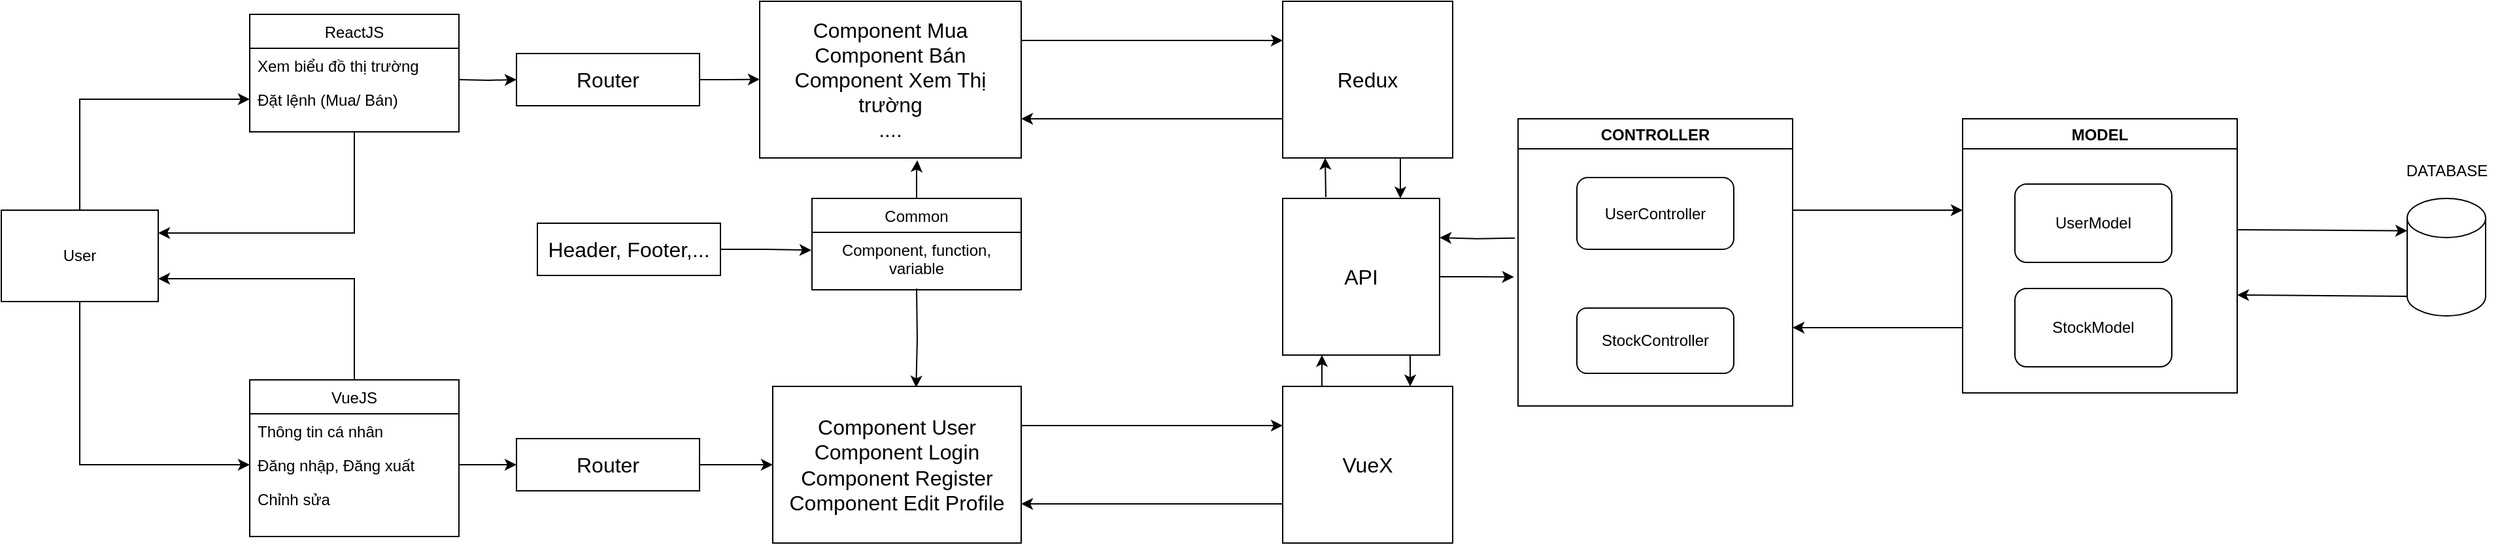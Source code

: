 <mxfile version="15.8.7" type="github">
  <diagram id="C5RBs43oDa-KdzZeNtuy" name="Page-1">
    <mxGraphModel dx="1736" dy="948" grid="1" gridSize="10" guides="1" tooltips="1" connect="1" arrows="1" fold="1" page="1" pageScale="1" pageWidth="827" pageHeight="1169" math="0" shadow="0">
      <root>
        <mxCell id="WIyWlLk6GJQsqaUBKTNV-0" />
        <mxCell id="WIyWlLk6GJQsqaUBKTNV-1" parent="WIyWlLk6GJQsqaUBKTNV-0" />
        <mxCell id="L9G7UZA-Zq7kuef2tqRc-51" style="edgeStyle=orthogonalEdgeStyle;rounded=0;orthogonalLoop=1;jettySize=auto;html=1;entryX=1;entryY=0.25;entryDx=0;entryDy=0;fontSize=16;exitX=0.5;exitY=1;exitDx=0;exitDy=0;" parent="WIyWlLk6GJQsqaUBKTNV-1" source="zkfFHV4jXpPFQw0GAbJ--6" target="L9G7UZA-Zq7kuef2tqRc-0" edge="1">
          <mxGeometry relative="1" as="geometry" />
        </mxCell>
        <mxCell id="zkfFHV4jXpPFQw0GAbJ--6" value="ReactJS" style="swimlane;fontStyle=0;align=center;verticalAlign=top;childLayout=stackLayout;horizontal=1;startSize=26;horizontalStack=0;resizeParent=1;resizeLast=0;collapsible=1;marginBottom=0;rounded=0;shadow=0;strokeWidth=1;" parent="WIyWlLk6GJQsqaUBKTNV-1" vertex="1">
          <mxGeometry x="210" y="60" width="160" height="90" as="geometry">
            <mxRectangle x="130" y="380" width="160" height="26" as="alternateBounds" />
          </mxGeometry>
        </mxCell>
        <mxCell id="zkfFHV4jXpPFQw0GAbJ--7" value="Xem biểu đồ thị trường" style="text;align=left;verticalAlign=top;spacingLeft=4;spacingRight=4;overflow=hidden;rotatable=0;points=[[0,0.5],[1,0.5]];portConstraint=eastwest;" parent="zkfFHV4jXpPFQw0GAbJ--6" vertex="1">
          <mxGeometry y="26" width="160" height="26" as="geometry" />
        </mxCell>
        <mxCell id="zkfFHV4jXpPFQw0GAbJ--8" value="Đặt lệnh (Mua/ Bán)" style="text;align=left;verticalAlign=top;spacingLeft=4;spacingRight=4;overflow=hidden;rotatable=0;points=[[0,0.5],[1,0.5]];portConstraint=eastwest;rounded=0;shadow=0;html=0;" parent="zkfFHV4jXpPFQw0GAbJ--6" vertex="1">
          <mxGeometry y="52" width="160" height="26" as="geometry" />
        </mxCell>
        <mxCell id="L9G7UZA-Zq7kuef2tqRc-11" value="" style="edgeStyle=orthogonalEdgeStyle;rounded=0;orthogonalLoop=1;jettySize=auto;html=1;fontSize=16;entryX=0.577;entryY=0.007;entryDx=0;entryDy=0;entryPerimeter=0;" parent="WIyWlLk6GJQsqaUBKTNV-1" target="L9G7UZA-Zq7kuef2tqRc-36" edge="1">
          <mxGeometry relative="1" as="geometry">
            <mxPoint x="720" y="270" as="sourcePoint" />
          </mxGeometry>
        </mxCell>
        <mxCell id="L9G7UZA-Zq7kuef2tqRc-47" style="edgeStyle=orthogonalEdgeStyle;rounded=0;orthogonalLoop=1;jettySize=auto;html=1;entryX=0.603;entryY=1.015;entryDx=0;entryDy=0;entryPerimeter=0;fontSize=16;" parent="WIyWlLk6GJQsqaUBKTNV-1" source="zkfFHV4jXpPFQw0GAbJ--13" target="L9G7UZA-Zq7kuef2tqRc-24" edge="1">
          <mxGeometry relative="1" as="geometry" />
        </mxCell>
        <mxCell id="zkfFHV4jXpPFQw0GAbJ--13" value="Common&#xa;" style="swimlane;fontStyle=0;align=center;verticalAlign=top;childLayout=stackLayout;horizontal=1;startSize=26;horizontalStack=0;resizeParent=1;resizeLast=0;collapsible=1;marginBottom=0;rounded=0;shadow=0;strokeWidth=1;" parent="WIyWlLk6GJQsqaUBKTNV-1" vertex="1">
          <mxGeometry x="640" y="201" width="160" height="70" as="geometry">
            <mxRectangle x="340" y="380" width="170" height="26" as="alternateBounds" />
          </mxGeometry>
        </mxCell>
        <mxCell id="zkfFHV4jXpPFQw0GAbJ--14" value="Component, function,&#xa;variable&#xa;" style="text;align=center;verticalAlign=top;spacingLeft=4;spacingRight=4;overflow=hidden;rotatable=0;points=[[0,0.5],[1,0.5]];portConstraint=eastwest;" parent="zkfFHV4jXpPFQw0GAbJ--13" vertex="1">
          <mxGeometry y="26" width="160" height="44" as="geometry" />
        </mxCell>
        <mxCell id="L9G7UZA-Zq7kuef2tqRc-48" style="edgeStyle=orthogonalEdgeStyle;rounded=0;orthogonalLoop=1;jettySize=auto;html=1;entryX=0;entryY=0.5;entryDx=0;entryDy=0;fontSize=16;" parent="WIyWlLk6GJQsqaUBKTNV-1" source="L9G7UZA-Zq7kuef2tqRc-0" target="L9G7UZA-Zq7kuef2tqRc-10" edge="1">
          <mxGeometry relative="1" as="geometry" />
        </mxCell>
        <mxCell id="L9G7UZA-Zq7kuef2tqRc-50" style="edgeStyle=orthogonalEdgeStyle;rounded=0;orthogonalLoop=1;jettySize=auto;html=1;entryX=0;entryY=0.5;entryDx=0;entryDy=0;fontSize=16;" parent="WIyWlLk6GJQsqaUBKTNV-1" source="L9G7UZA-Zq7kuef2tqRc-0" target="zkfFHV4jXpPFQw0GAbJ--8" edge="1">
          <mxGeometry relative="1" as="geometry" />
        </mxCell>
        <mxCell id="L9G7UZA-Zq7kuef2tqRc-0" value="User" style="rounded=0;whiteSpace=wrap;html=1;" parent="WIyWlLk6GJQsqaUBKTNV-1" vertex="1">
          <mxGeometry x="20" y="210" width="120" height="70" as="geometry" />
        </mxCell>
        <mxCell id="L9G7UZA-Zq7kuef2tqRc-52" style="edgeStyle=orthogonalEdgeStyle;rounded=0;orthogonalLoop=1;jettySize=auto;html=1;entryX=1;entryY=0.75;entryDx=0;entryDy=0;fontSize=16;exitX=0.5;exitY=0;exitDx=0;exitDy=0;" parent="WIyWlLk6GJQsqaUBKTNV-1" source="L9G7UZA-Zq7kuef2tqRc-8" target="L9G7UZA-Zq7kuef2tqRc-0" edge="1">
          <mxGeometry relative="1" as="geometry" />
        </mxCell>
        <mxCell id="L9G7UZA-Zq7kuef2tqRc-8" value="VueJS" style="swimlane;fontStyle=0;align=center;verticalAlign=top;childLayout=stackLayout;horizontal=1;startSize=26;horizontalStack=0;resizeParent=1;resizeLast=0;collapsible=1;marginBottom=0;rounded=0;shadow=0;strokeWidth=1;" parent="WIyWlLk6GJQsqaUBKTNV-1" vertex="1">
          <mxGeometry x="210" y="340" width="160" height="120" as="geometry">
            <mxRectangle x="130" y="380" width="160" height="26" as="alternateBounds" />
          </mxGeometry>
        </mxCell>
        <mxCell id="L9G7UZA-Zq7kuef2tqRc-9" value="Thông tin cá nhân" style="text;align=left;verticalAlign=top;spacingLeft=4;spacingRight=4;overflow=hidden;rotatable=0;points=[[0,0.5],[1,0.5]];portConstraint=eastwest;" parent="L9G7UZA-Zq7kuef2tqRc-8" vertex="1">
          <mxGeometry y="26" width="160" height="26" as="geometry" />
        </mxCell>
        <mxCell id="L9G7UZA-Zq7kuef2tqRc-10" value="Đăng nhập, Đăng xuất&#xa;" style="text;align=left;verticalAlign=top;spacingLeft=4;spacingRight=4;overflow=hidden;rotatable=0;points=[[0,0.5],[1,0.5]];portConstraint=eastwest;rounded=0;shadow=0;html=0;" parent="L9G7UZA-Zq7kuef2tqRc-8" vertex="1">
          <mxGeometry y="52" width="160" height="26" as="geometry" />
        </mxCell>
        <mxCell id="L9G7UZA-Zq7kuef2tqRc-12" value="Chỉnh sửa" style="text;align=left;verticalAlign=top;spacingLeft=4;spacingRight=4;overflow=hidden;rotatable=0;points=[[0,0.5],[1,0.5]];portConstraint=eastwest;rounded=0;shadow=0;html=0;" parent="L9G7UZA-Zq7kuef2tqRc-8" vertex="1">
          <mxGeometry y="78" width="160" height="26" as="geometry" />
        </mxCell>
        <mxCell id="L9G7UZA-Zq7kuef2tqRc-46" style="edgeStyle=orthogonalEdgeStyle;rounded=0;orthogonalLoop=1;jettySize=auto;html=1;entryX=-0.003;entryY=0.31;entryDx=0;entryDy=0;fontSize=16;entryPerimeter=0;" parent="WIyWlLk6GJQsqaUBKTNV-1" source="L9G7UZA-Zq7kuef2tqRc-15" target="zkfFHV4jXpPFQw0GAbJ--14" edge="1">
          <mxGeometry relative="1" as="geometry" />
        </mxCell>
        <mxCell id="L9G7UZA-Zq7kuef2tqRc-15" value="Header, Footer,...&lt;br&gt;" style="rounded=0;whiteSpace=wrap;html=1;fontSize=16;" parent="WIyWlLk6GJQsqaUBKTNV-1" vertex="1">
          <mxGeometry x="430" y="220" width="140" height="40" as="geometry" />
        </mxCell>
        <mxCell id="L9G7UZA-Zq7kuef2tqRc-23" style="edgeStyle=orthogonalEdgeStyle;rounded=0;orthogonalLoop=1;jettySize=auto;html=1;exitX=1;exitY=0.5;exitDx=0;exitDy=0;fontSize=16;" parent="WIyWlLk6GJQsqaUBKTNV-1" source="L9G7UZA-Zq7kuef2tqRc-18" edge="1">
          <mxGeometry relative="1" as="geometry">
            <mxPoint x="600" y="109.833" as="targetPoint" />
          </mxGeometry>
        </mxCell>
        <mxCell id="L9G7UZA-Zq7kuef2tqRc-18" value="Router" style="rounded=0;whiteSpace=wrap;html=1;fontSize=16;" parent="WIyWlLk6GJQsqaUBKTNV-1" vertex="1">
          <mxGeometry x="414" y="90" width="140" height="40" as="geometry" />
        </mxCell>
        <mxCell id="L9G7UZA-Zq7kuef2tqRc-21" style="edgeStyle=orthogonalEdgeStyle;rounded=0;orthogonalLoop=1;jettySize=auto;html=1;entryX=0;entryY=0.5;entryDx=0;entryDy=0;fontSize=16;" parent="WIyWlLk6GJQsqaUBKTNV-1" target="L9G7UZA-Zq7kuef2tqRc-18" edge="1">
          <mxGeometry relative="1" as="geometry">
            <mxPoint x="370" y="110" as="sourcePoint" />
          </mxGeometry>
        </mxCell>
        <mxCell id="L9G7UZA-Zq7kuef2tqRc-40" style="edgeStyle=orthogonalEdgeStyle;rounded=0;orthogonalLoop=1;jettySize=auto;html=1;entryX=0;entryY=0.5;entryDx=0;entryDy=0;fontSize=16;" parent="WIyWlLk6GJQsqaUBKTNV-1" source="L9G7UZA-Zq7kuef2tqRc-22" target="L9G7UZA-Zq7kuef2tqRc-36" edge="1">
          <mxGeometry relative="1" as="geometry" />
        </mxCell>
        <mxCell id="L9G7UZA-Zq7kuef2tqRc-22" value="Router" style="rounded=0;whiteSpace=wrap;html=1;fontSize=16;" parent="WIyWlLk6GJQsqaUBKTNV-1" vertex="1">
          <mxGeometry x="414" y="385" width="140" height="40" as="geometry" />
        </mxCell>
        <mxCell id="L9G7UZA-Zq7kuef2tqRc-26" value="" style="edgeStyle=orthogonalEdgeStyle;rounded=0;orthogonalLoop=1;jettySize=auto;html=1;fontSize=16;exitX=1;exitY=0.25;exitDx=0;exitDy=0;entryX=0;entryY=0.25;entryDx=0;entryDy=0;" parent="WIyWlLk6GJQsqaUBKTNV-1" source="L9G7UZA-Zq7kuef2tqRc-24" target="L9G7UZA-Zq7kuef2tqRc-25" edge="1">
          <mxGeometry relative="1" as="geometry" />
        </mxCell>
        <mxCell id="L9G7UZA-Zq7kuef2tqRc-24" value="Component Mua&lt;br&gt;Component Bán&lt;br&gt;Component Xem Thị trường&lt;br&gt;....&lt;br&gt;" style="rounded=0;whiteSpace=wrap;html=1;fontSize=16;" parent="WIyWlLk6GJQsqaUBKTNV-1" vertex="1">
          <mxGeometry x="600" y="50" width="200" height="120" as="geometry" />
        </mxCell>
        <mxCell id="L9G7UZA-Zq7kuef2tqRc-29" style="edgeStyle=orthogonalEdgeStyle;rounded=0;orthogonalLoop=1;jettySize=auto;html=1;entryX=1;entryY=0.75;entryDx=0;entryDy=0;fontSize=16;exitX=0;exitY=0.75;exitDx=0;exitDy=0;" parent="WIyWlLk6GJQsqaUBKTNV-1" source="L9G7UZA-Zq7kuef2tqRc-25" target="L9G7UZA-Zq7kuef2tqRc-24" edge="1">
          <mxGeometry relative="1" as="geometry" />
        </mxCell>
        <mxCell id="L9G7UZA-Zq7kuef2tqRc-44" style="edgeStyle=orthogonalEdgeStyle;rounded=0;orthogonalLoop=1;jettySize=auto;html=1;entryX=0.75;entryY=0;entryDx=0;entryDy=0;fontSize=16;exitX=0.75;exitY=1;exitDx=0;exitDy=0;" parent="WIyWlLk6GJQsqaUBKTNV-1" source="L9G7UZA-Zq7kuef2tqRc-25" target="L9G7UZA-Zq7kuef2tqRc-32" edge="1">
          <mxGeometry relative="1" as="geometry" />
        </mxCell>
        <mxCell id="L9G7UZA-Zq7kuef2tqRc-25" value="Redux" style="rounded=0;whiteSpace=wrap;html=1;fontSize=16;" parent="WIyWlLk6GJQsqaUBKTNV-1" vertex="1">
          <mxGeometry x="1000" y="50" width="130" height="120" as="geometry" />
        </mxCell>
        <mxCell id="L9G7UZA-Zq7kuef2tqRc-43" style="edgeStyle=orthogonalEdgeStyle;rounded=0;orthogonalLoop=1;jettySize=auto;html=1;entryX=0.75;entryY=0;entryDx=0;entryDy=0;fontSize=16;exitX=0.75;exitY=1;exitDx=0;exitDy=0;" parent="WIyWlLk6GJQsqaUBKTNV-1" source="L9G7UZA-Zq7kuef2tqRc-32" target="L9G7UZA-Zq7kuef2tqRc-38" edge="1">
          <mxGeometry relative="1" as="geometry" />
        </mxCell>
        <mxCell id="L9G7UZA-Zq7kuef2tqRc-45" style="edgeStyle=orthogonalEdgeStyle;rounded=0;orthogonalLoop=1;jettySize=auto;html=1;entryX=0.25;entryY=1;entryDx=0;entryDy=0;fontSize=16;" parent="WIyWlLk6GJQsqaUBKTNV-1" target="L9G7UZA-Zq7kuef2tqRc-25" edge="1">
          <mxGeometry relative="1" as="geometry">
            <mxPoint x="1033" y="200" as="sourcePoint" />
          </mxGeometry>
        </mxCell>
        <mxCell id="L9G7UZA-Zq7kuef2tqRc-57" style="edgeStyle=orthogonalEdgeStyle;rounded=0;orthogonalLoop=1;jettySize=auto;html=1;entryX=-0.026;entryY=0.686;entryDx=0;entryDy=0;entryPerimeter=0;fontSize=16;" parent="WIyWlLk6GJQsqaUBKTNV-1" source="L9G7UZA-Zq7kuef2tqRc-32" edge="1">
          <mxGeometry relative="1" as="geometry">
            <mxPoint x="1176.88" y="261.16" as="targetPoint" />
          </mxGeometry>
        </mxCell>
        <mxCell id="L9G7UZA-Zq7kuef2tqRc-32" value="API" style="whiteSpace=wrap;html=1;aspect=fixed;fontSize=16;" parent="WIyWlLk6GJQsqaUBKTNV-1" vertex="1">
          <mxGeometry x="1000" y="201" width="120" height="120" as="geometry" />
        </mxCell>
        <mxCell id="L9G7UZA-Zq7kuef2tqRc-35" value="" style="edgeStyle=orthogonalEdgeStyle;rounded=0;orthogonalLoop=1;jettySize=auto;html=1;fontSize=16;exitX=1;exitY=0.25;exitDx=0;exitDy=0;entryX=0;entryY=0.25;entryDx=0;entryDy=0;" parent="WIyWlLk6GJQsqaUBKTNV-1" source="L9G7UZA-Zq7kuef2tqRc-36" target="L9G7UZA-Zq7kuef2tqRc-38" edge="1">
          <mxGeometry relative="1" as="geometry" />
        </mxCell>
        <mxCell id="L9G7UZA-Zq7kuef2tqRc-36" value="Component User&lt;br&gt;Component Login&lt;br&gt;Component Register&lt;br&gt;Component Edit Profile" style="rounded=0;whiteSpace=wrap;html=1;fontSize=16;" parent="WIyWlLk6GJQsqaUBKTNV-1" vertex="1">
          <mxGeometry x="610" y="345" width="190" height="120" as="geometry" />
        </mxCell>
        <mxCell id="L9G7UZA-Zq7kuef2tqRc-37" style="edgeStyle=orthogonalEdgeStyle;rounded=0;orthogonalLoop=1;jettySize=auto;html=1;entryX=1;entryY=0.75;entryDx=0;entryDy=0;fontSize=16;exitX=0;exitY=0.75;exitDx=0;exitDy=0;" parent="WIyWlLk6GJQsqaUBKTNV-1" source="L9G7UZA-Zq7kuef2tqRc-38" target="L9G7UZA-Zq7kuef2tqRc-36" edge="1">
          <mxGeometry relative="1" as="geometry" />
        </mxCell>
        <mxCell id="L9G7UZA-Zq7kuef2tqRc-41" style="edgeStyle=orthogonalEdgeStyle;rounded=0;orthogonalLoop=1;jettySize=auto;html=1;entryX=0.25;entryY=1;entryDx=0;entryDy=0;fontSize=16;exitX=0.25;exitY=0;exitDx=0;exitDy=0;" parent="WIyWlLk6GJQsqaUBKTNV-1" source="L9G7UZA-Zq7kuef2tqRc-38" target="L9G7UZA-Zq7kuef2tqRc-32" edge="1">
          <mxGeometry relative="1" as="geometry" />
        </mxCell>
        <mxCell id="L9G7UZA-Zq7kuef2tqRc-38" value="VueX" style="rounded=0;whiteSpace=wrap;html=1;fontSize=16;" parent="WIyWlLk6GJQsqaUBKTNV-1" vertex="1">
          <mxGeometry x="1000" y="345" width="130" height="120" as="geometry" />
        </mxCell>
        <mxCell id="L9G7UZA-Zq7kuef2tqRc-39" style="edgeStyle=orthogonalEdgeStyle;rounded=0;orthogonalLoop=1;jettySize=auto;html=1;entryX=0;entryY=0.5;entryDx=0;entryDy=0;fontSize=16;" parent="WIyWlLk6GJQsqaUBKTNV-1" source="L9G7UZA-Zq7kuef2tqRc-10" target="L9G7UZA-Zq7kuef2tqRc-22" edge="1">
          <mxGeometry relative="1" as="geometry" />
        </mxCell>
        <mxCell id="L9G7UZA-Zq7kuef2tqRc-56" style="edgeStyle=orthogonalEdgeStyle;rounded=0;orthogonalLoop=1;jettySize=auto;html=1;entryX=1;entryY=0.25;entryDx=0;entryDy=0;fontSize=16;exitX=-0.02;exitY=0.19;exitDx=0;exitDy=0;exitPerimeter=0;" parent="WIyWlLk6GJQsqaUBKTNV-1" target="L9G7UZA-Zq7kuef2tqRc-32" edge="1">
          <mxGeometry relative="1" as="geometry">
            <mxPoint x="1177.6" y="231.4" as="sourcePoint" />
          </mxGeometry>
        </mxCell>
        <mxCell id="X_rFcvFdyi5KroDI-qxO-20" value="" style="shape=cylinder3;whiteSpace=wrap;html=1;boundedLbl=1;backgroundOutline=1;size=15;" vertex="1" parent="WIyWlLk6GJQsqaUBKTNV-1">
          <mxGeometry x="1860" y="201" width="60" height="90" as="geometry" />
        </mxCell>
        <mxCell id="X_rFcvFdyi5KroDI-qxO-21" value="MODEL" style="swimlane;" vertex="1" parent="WIyWlLk6GJQsqaUBKTNV-1">
          <mxGeometry x="1520" y="140" width="210" height="210" as="geometry" />
        </mxCell>
        <mxCell id="X_rFcvFdyi5KroDI-qxO-22" value="UserModel" style="rounded=1;whiteSpace=wrap;html=1;" vertex="1" parent="X_rFcvFdyi5KroDI-qxO-21">
          <mxGeometry x="40" y="50" width="120" height="60" as="geometry" />
        </mxCell>
        <mxCell id="X_rFcvFdyi5KroDI-qxO-23" value="StockModel" style="rounded=1;whiteSpace=wrap;html=1;" vertex="1" parent="X_rFcvFdyi5KroDI-qxO-21">
          <mxGeometry x="40" y="130" width="120" height="60" as="geometry" />
        </mxCell>
        <mxCell id="X_rFcvFdyi5KroDI-qxO-24" value="CONTROLLER" style="swimlane;" vertex="1" parent="WIyWlLk6GJQsqaUBKTNV-1">
          <mxGeometry x="1180" y="140" width="210" height="220" as="geometry" />
        </mxCell>
        <mxCell id="X_rFcvFdyi5KroDI-qxO-25" value="UserController" style="rounded=1;whiteSpace=wrap;html=1;" vertex="1" parent="X_rFcvFdyi5KroDI-qxO-24">
          <mxGeometry x="45" y="45" width="120" height="55" as="geometry" />
        </mxCell>
        <mxCell id="X_rFcvFdyi5KroDI-qxO-26" value="StockController" style="rounded=1;whiteSpace=wrap;html=1;" vertex="1" parent="X_rFcvFdyi5KroDI-qxO-24">
          <mxGeometry x="45" y="145" width="120" height="50" as="geometry" />
        </mxCell>
        <mxCell id="X_rFcvFdyi5KroDI-qxO-28" value="" style="endArrow=classic;html=1;rounded=0;entryX=0;entryY=0.275;entryDx=0;entryDy=0;entryPerimeter=0;" edge="1" parent="WIyWlLk6GJQsqaUBKTNV-1" target="X_rFcvFdyi5KroDI-qxO-20">
          <mxGeometry width="50" height="50" relative="1" as="geometry">
            <mxPoint x="1730" y="225" as="sourcePoint" />
            <mxPoint x="1780" y="170" as="targetPoint" />
          </mxGeometry>
        </mxCell>
        <mxCell id="X_rFcvFdyi5KroDI-qxO-29" value="" style="endArrow=classic;html=1;rounded=0;exitX=0;exitY=1;exitDx=0;exitDy=-15;exitPerimeter=0;" edge="1" parent="WIyWlLk6GJQsqaUBKTNV-1" source="X_rFcvFdyi5KroDI-qxO-20">
          <mxGeometry width="50" height="50" relative="1" as="geometry">
            <mxPoint x="1480" y="410" as="sourcePoint" />
            <mxPoint x="1730" y="275" as="targetPoint" />
          </mxGeometry>
        </mxCell>
        <mxCell id="X_rFcvFdyi5KroDI-qxO-30" value="" style="endArrow=classic;html=1;rounded=0;" edge="1" parent="WIyWlLk6GJQsqaUBKTNV-1">
          <mxGeometry width="50" height="50" relative="1" as="geometry">
            <mxPoint x="1390" y="210" as="sourcePoint" />
            <mxPoint x="1520" y="210" as="targetPoint" />
          </mxGeometry>
        </mxCell>
        <mxCell id="X_rFcvFdyi5KroDI-qxO-36" value="DATABASE&lt;br&gt;" style="text;html=1;align=center;verticalAlign=middle;resizable=0;points=[];autosize=1;strokeColor=none;fillColor=none;" vertex="1" parent="WIyWlLk6GJQsqaUBKTNV-1">
          <mxGeometry x="1850" y="170" width="80" height="20" as="geometry" />
        </mxCell>
        <mxCell id="X_rFcvFdyi5KroDI-qxO-27" value="" style="endArrow=classic;html=1;rounded=0;" edge="1" parent="WIyWlLk6GJQsqaUBKTNV-1">
          <mxGeometry width="50" height="50" relative="1" as="geometry">
            <mxPoint x="1520" y="300" as="sourcePoint" />
            <mxPoint x="1390" y="300" as="targetPoint" />
          </mxGeometry>
        </mxCell>
      </root>
    </mxGraphModel>
  </diagram>
</mxfile>
